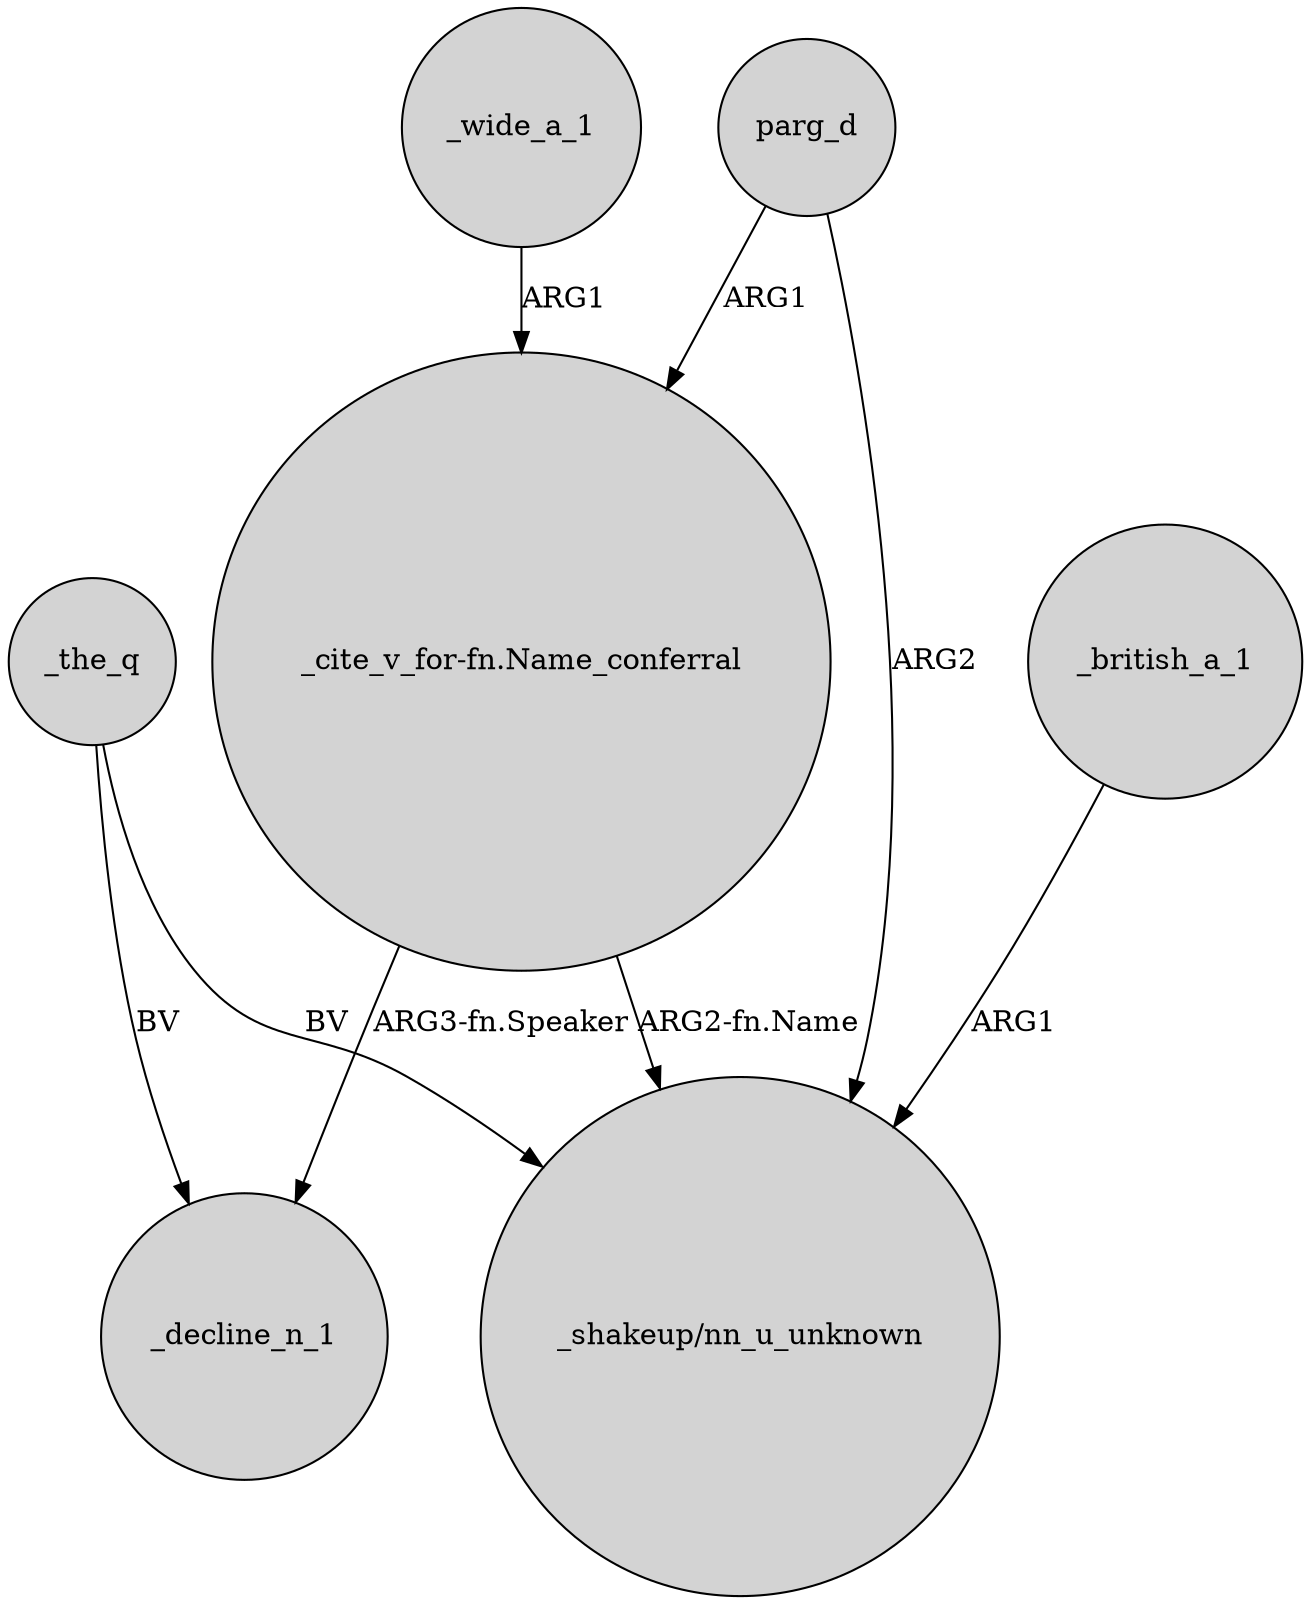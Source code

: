 digraph {
	node [shape=circle style=filled]
	_the_q -> "_shakeup/nn_u_unknown" [label=BV]
	parg_d -> "_cite_v_for-fn.Name_conferral" [label=ARG1]
	"_cite_v_for-fn.Name_conferral" -> "_shakeup/nn_u_unknown" [label="ARG2-fn.Name"]
	_the_q -> _decline_n_1 [label=BV]
	_wide_a_1 -> "_cite_v_for-fn.Name_conferral" [label=ARG1]
	parg_d -> "_shakeup/nn_u_unknown" [label=ARG2]
	_british_a_1 -> "_shakeup/nn_u_unknown" [label=ARG1]
	"_cite_v_for-fn.Name_conferral" -> _decline_n_1 [label="ARG3-fn.Speaker"]
}
